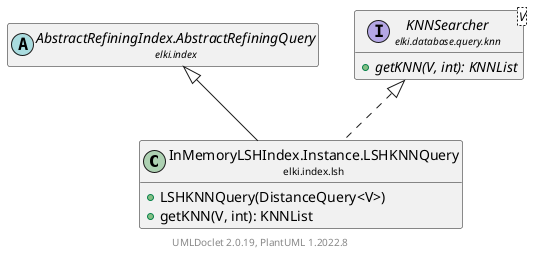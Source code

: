 @startuml
    remove .*\.(Instance|Par|Parameterizer|Factory)$
    set namespaceSeparator none
    hide empty fields
    hide empty methods

    class "<size:14>InMemoryLSHIndex.Instance.LSHKNNQuery\n<size:10>elki.index.lsh" as elki.index.lsh.InMemoryLSHIndex.Instance.LSHKNNQuery [[InMemoryLSHIndex.Instance.LSHKNNQuery.html]] {
        +LSHKNNQuery(DistanceQuery<V>)
        +getKNN(V, int): KNNList
    }

    abstract class "<size:14>AbstractRefiningIndex.AbstractRefiningQuery\n<size:10>elki.index" as elki.index.AbstractRefiningIndex.AbstractRefiningQuery [[../AbstractRefiningIndex.AbstractRefiningQuery.html]]
    interface "<size:14>KNNSearcher\n<size:10>elki.database.query.knn" as elki.database.query.knn.KNNSearcher<V> [[../../database/query/knn/KNNSearcher.html]] {
        {abstract} +getKNN(V, int): KNNList
    }
    class "<size:14>InMemoryLSHIndex.Instance\n<size:10>elki.index.lsh" as elki.index.lsh.InMemoryLSHIndex.Instance [[InMemoryLSHIndex.Instance.html]]

    elki.index.AbstractRefiningIndex.AbstractRefiningQuery <|-- elki.index.lsh.InMemoryLSHIndex.Instance.LSHKNNQuery
    elki.database.query.knn.KNNSearcher <|.. elki.index.lsh.InMemoryLSHIndex.Instance.LSHKNNQuery
    elki.index.lsh.InMemoryLSHIndex.Instance +-- elki.index.lsh.InMemoryLSHIndex.Instance.LSHKNNQuery

    center footer UMLDoclet 2.0.19, PlantUML 1.2022.8
@enduml
